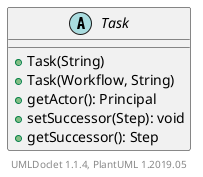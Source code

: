 @startuml

    abstract class Task [[Task.html]] {
        +Task(String)
        +Task(Workflow, String)
        +getActor(): Principal
        +setSuccessor(Step): void
        +getSuccessor(): Step
    }


    center footer UMLDoclet 1.1.4, PlantUML 1.2019.05
@enduml
